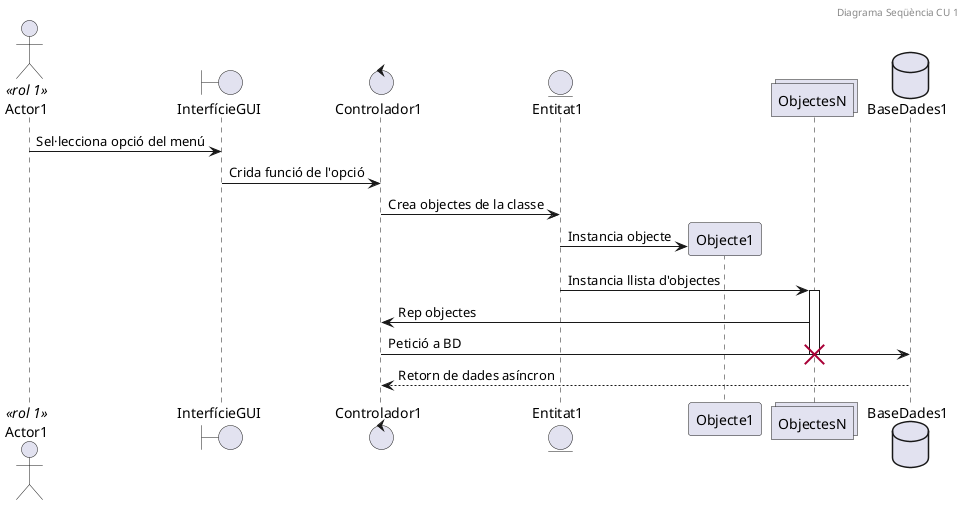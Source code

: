 @startuml
header Diagrama Seqüència CU 1

actor Actor1 <<rol 1>>
boundary InterfícieGUI
control Controlador1
entity Entitat1

Actor1 -> InterfícieGUI : Sel·lecciona opció del menú
InterfícieGUI -> Controlador1 : Crida funció de l'opció
Controlador1 -> Entitat1 : Crea objectes de la classe
create participant Objecte1
Entitat1 -> Objecte1 : Instancia objecte
collections ObjectesN
database BaseDades1
Entitat1 -> ObjectesN : Instancia llista d'objectes
activate ObjectesN
ObjectesN -> Controlador1 : Rep objectes
Controlador1 -> BaseDades1 : Petició a BD
deactivate ObjectesN
' Elimina la MutableList de la RAM
destroy ObjectesN
BaseDades1 --> Controlador1 : Retorn de dades asíncron
@enduml

